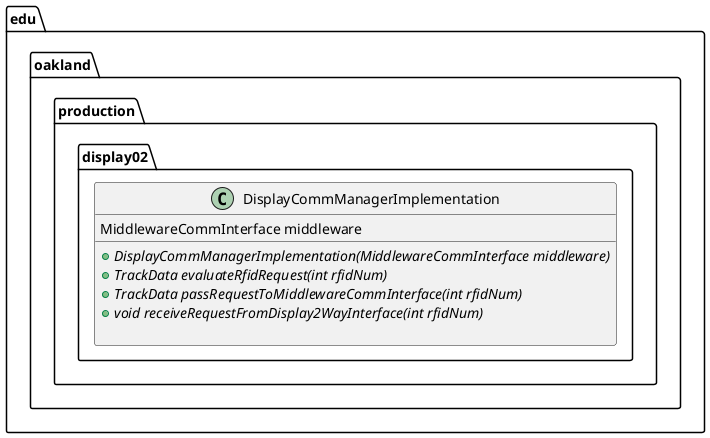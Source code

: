 @startuml DisplayCommManagerImplementation

package edu.oakland.production.display02 {
    class DisplayCommManagerImplementation {
        MiddlewareCommInterface middleware
        __
        {abstract} + DisplayCommManagerImplementation(MiddlewareCommInterface middleware)
        {abstract} + TrackData evaluateRfidRequest(int rfidNum)
        {abstract} + TrackData passRequestToMiddlewareCommInterface(int rfidNum)
        {abstract} + void receiveRequestFromDisplay2WayInterface(int rfidNum)

    }
}

@enduml
